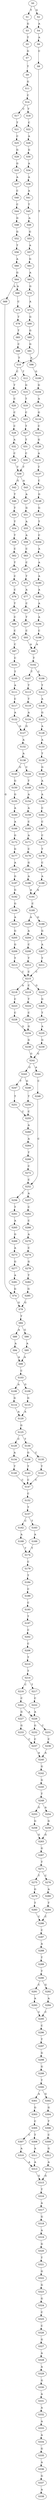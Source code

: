 strict digraph  {
	S0 -> S1 [ label = T ];
	S0 -> S2 [ label = G ];
	S1 -> S3 [ label = G ];
	S2 -> S4 [ label = A ];
	S3 -> S5 [ label = T ];
	S4 -> S6 [ label = A ];
	S5 -> S7 [ label = G ];
	S6 -> S8 [ label = C ];
	S7 -> S9 [ label = T ];
	S8 -> S10 [ label = T ];
	S9 -> S11 [ label = G ];
	S10 -> S12 [ label = T ];
	S10 -> S13 [ label = C ];
	S11 -> S14 [ label = C ];
	S12 -> S15 [ label = G ];
	S13 -> S16 [ label = T ];
	S14 -> S17 [ label = C ];
	S14 -> S18 [ label = T ];
	S15 -> S19 [ label = T ];
	S16 -> S20 [ label = C ];
	S17 -> S21 [ label = T ];
	S18 -> S22 [ label = C ];
	S19 -> S23 [ label = C ];
	S20 -> S24 [ label = C ];
	S21 -> S25 [ label = C ];
	S22 -> S26 [ label = A ];
	S23 -> S27 [ label = T ];
	S24 -> S28 [ label = C ];
	S25 -> S29 [ label = G ];
	S26 -> S30 [ label = G ];
	S27 -> S31 [ label = T ];
	S28 -> S32 [ label = A ];
	S29 -> S33 [ label = G ];
	S30 -> S34 [ label = A ];
	S31 -> S35 [ label = C ];
	S32 -> S36 [ label = C ];
	S33 -> S37 [ label = A ];
	S34 -> S38 [ label = A ];
	S35 -> S39 [ label = T ];
	S36 -> S39 [ label = T ];
	S37 -> S40 [ label = C ];
	S38 -> S41 [ label = A ];
	S39 -> S42 [ label = G ];
	S39 -> S43 [ label = A ];
	S40 -> S44 [ label = C ];
	S41 -> S45 [ label = T ];
	S42 -> S46 [ label = T ];
	S43 -> S47 [ label = A ];
	S44 -> S48 [ label = G ];
	S45 -> S49 [ label = A ];
	S46 -> S50 [ label = T ];
	S47 -> S51 [ label = G ];
	S48 -> S52 [ label = G ];
	S49 -> S53 [ label = G ];
	S50 -> S54 [ label = T ];
	S51 -> S55 [ label = A ];
	S52 -> S56 [ label = T ];
	S53 -> S57 [ label = A ];
	S54 -> S58 [ label = T ];
	S55 -> S59 [ label = A ];
	S56 -> S60 [ label = A ];
	S57 -> S61 [ label = G ];
	S58 -> S62 [ label = C ];
	S59 -> S63 [ label = C ];
	S60 -> S64 [ label = G ];
	S61 -> S65 [ label = A ];
	S62 -> S66 [ label = T ];
	S63 -> S67 [ label = C ];
	S64 -> S68 [ label = A ];
	S64 -> S69 [ label = A ];
	S65 -> S70 [ label = G ];
	S66 -> S71 [ label = C ];
	S67 -> S72 [ label = T ];
	S68 -> S73 [ label = C ];
	S69 -> S74 [ label = G ];
	S70 -> S75 [ label = A ];
	S71 -> S76 [ label = C ];
	S72 -> S77 [ label = A ];
	S73 -> S78 [ label = T ];
	S74 -> S79 [ label = G ];
	S75 -> S80 [ label = G ];
	S76 -> S81 [ label = T ];
	S77 -> S82 [ label = C ];
	S78 -> S83 [ label = T ];
	S79 -> S84 [ label = T ];
	S80 -> S85 [ label = G ];
	S81 -> S86 [ label = C ];
	S82 -> S87 [ label = T ];
	S83 -> S88 [ label = C ];
	S84 -> S89 [ label = A ];
	S84 -> S90 [ label = G ];
	S85 -> S91 [ label = G ];
	S86 -> S92 [ label = C ];
	S87 -> S93 [ label = C ];
	S88 -> S10 [ label = T ];
	S89 -> S94 [ label = A ];
	S90 -> S95 [ label = A ];
	S91 -> S96 [ label = A ];
	S92 -> S97 [ label = C ];
	S93 -> S98 [ label = A ];
	S94 -> S99 [ label = A ];
	S95 -> S99 [ label = A ];
	S96 -> S100 [ label = G ];
	S97 -> S101 [ label = C ];
	S98 -> S102 [ label = T ];
	S99 -> S103 [ label = C ];
	S100 -> S104 [ label = G ];
	S101 -> S105 [ label = T ];
	S102 -> S106 [ label = C ];
	S102 -> S107 [ label = T ];
	S103 -> S108 [ label = A ];
	S103 -> S109 [ label = G ];
	S104 -> S110 [ label = A ];
	S105 -> S111 [ label = A ];
	S106 -> S112 [ label = T ];
	S107 -> S113 [ label = T ];
	S108 -> S114 [ label = G ];
	S109 -> S115 [ label = G ];
	S110 -> S116 [ label = G ];
	S111 -> S117 [ label = C ];
	S112 -> S118 [ label = A ];
	S113 -> S119 [ label = T ];
	S114 -> S120 [ label = A ];
	S115 -> S120 [ label = A ];
	S116 -> S121 [ label = C ];
	S117 -> S122 [ label = A ];
	S118 -> S123 [ label = G ];
	S119 -> S124 [ label = A ];
	S120 -> S125 [ label = G ];
	S121 -> S126 [ label = G ];
	S122 -> S127 [ label = G ];
	S123 -> S128 [ label = A ];
	S124 -> S127 [ label = G ];
	S125 -> S129 [ label = C ];
	S125 -> S130 [ label = T ];
	S126 -> S131 [ label = A ];
	S127 -> S132 [ label = A ];
	S128 -> S133 [ label = A ];
	S129 -> S134 [ label = A ];
	S130 -> S135 [ label = C ];
	S130 -> S136 [ label = G ];
	S131 -> S137 [ label = T ];
	S132 -> S138 [ label = A ];
	S133 -> S139 [ label = T ];
	S134 -> S140 [ label = T ];
	S135 -> S141 [ label = T ];
	S136 -> S142 [ label = T ];
	S137 -> S143 [ label = C ];
	S138 -> S144 [ label = C ];
	S138 -> S145 [ label = G ];
	S139 -> S146 [ label = G ];
	S140 -> S147 [ label = C ];
	S141 -> S147 [ label = C ];
	S142 -> S147 [ label = C ];
	S143 -> S148 [ label = G ];
	S144 -> S149 [ label = T ];
	S145 -> S150 [ label = G ];
	S146 -> S151 [ label = A ];
	S147 -> S152 [ label = C ];
	S148 -> S153 [ label = G ];
	S149 -> S154 [ label = A ];
	S150 -> S155 [ label = G ];
	S151 -> S156 [ label = A ];
	S152 -> S157 [ label = T ];
	S153 -> S158 [ label = T ];
	S154 -> S159 [ label = A ];
	S155 -> S160 [ label = A ];
	S156 -> S161 [ label = C ];
	S157 -> S162 [ label = C ];
	S157 -> S163 [ label = T ];
	S158 -> S164 [ label = C ];
	S159 -> S165 [ label = C ];
	S160 -> S166 [ label = A ];
	S161 -> S167 [ label = C ];
	S162 -> S168 [ label = A ];
	S163 -> S169 [ label = A ];
	S164 -> S170 [ label = A ];
	S165 -> S171 [ label = A ];
	S166 -> S172 [ label = G ];
	S167 -> S173 [ label = C ];
	S168 -> S174 [ label = T ];
	S169 -> S174 [ label = T ];
	S170 -> S175 [ label = A ];
	S171 -> S176 [ label = C ];
	S172 -> S177 [ label = G ];
	S173 -> S178 [ label = T ];
	S174 -> S179 [ label = C ];
	S175 -> S180 [ label = A ];
	S176 -> S181 [ label = G ];
	S177 -> S182 [ label = A ];
	S178 -> S183 [ label = C ];
	S179 -> S184 [ label = T ];
	S180 -> S185 [ label = A ];
	S181 -> S186 [ label = A ];
	S182 -> S187 [ label = G ];
	S183 -> S188 [ label = A ];
	S184 -> S189 [ label = C ];
	S185 -> S190 [ label = A ];
	S186 -> S191 [ label = A ];
	S187 -> S192 [ label = G ];
	S188 -> S191 [ label = A ];
	S189 -> S193 [ label = C ];
	S190 -> S194 [ label = A ];
	S191 -> S195 [ label = C ];
	S192 -> S196 [ label = G ];
	S193 -> S197 [ label = T ];
	S194 -> S198 [ label = C ];
	S195 -> S199 [ label = G ];
	S195 -> S200 [ label = A ];
	S196 -> S201 [ label = A ];
	S197 -> S202 [ label = C ];
	S198 -> S98 [ label = A ];
	S199 -> S203 [ label = G ];
	S200 -> S204 [ label = A ];
	S201 -> S205 [ label = G ];
	S202 -> S206 [ label = C ];
	S203 -> S207 [ label = A ];
	S204 -> S208 [ label = C ];
	S205 -> S209 [ label = G ];
	S206 -> S210 [ label = T ];
	S207 -> S211 [ label = T ];
	S208 -> S212 [ label = T ];
	S209 -> S213 [ label = T ];
	S210 -> S214 [ label = T ];
	S211 -> S215 [ label = C ];
	S212 -> S215 [ label = C ];
	S213 -> S215 [ label = C ];
	S214 -> S216 [ label = C ];
	S214 -> S217 [ label = T ];
	S215 -> S218 [ label = A ];
	S215 -> S219 [ label = C ];
	S215 -> S220 [ label = G ];
	S216 -> S221 [ label = C ];
	S217 -> S222 [ label = C ];
	S218 -> S223 [ label = C ];
	S219 -> S224 [ label = T ];
	S220 -> S225 [ label = G ];
	S221 -> S226 [ label = A ];
	S221 -> S227 [ label = G ];
	S222 -> S226 [ label = A ];
	S223 -> S228 [ label = C ];
	S224 -> S229 [ label = C ];
	S225 -> S230 [ label = T ];
	S226 -> S231 [ label = C ];
	S226 -> S232 [ label = G ];
	S227 -> S233 [ label = G ];
	S228 -> S234 [ label = G ];
	S229 -> S234 [ label = G ];
	S230 -> S235 [ label = A ];
	S231 -> S236 [ label = C ];
	S232 -> S237 [ label = C ];
	S233 -> S237 [ label = C ];
	S234 -> S238 [ label = G ];
	S235 -> S239 [ label = G ];
	S236 -> S240 [ label = A ];
	S237 -> S240 [ label = A ];
	S238 -> S241 [ label = G ];
	S239 -> S241 [ label = G ];
	S240 -> S242 [ label = G ];
	S241 -> S243 [ label = G ];
	S241 -> S244 [ label = A ];
	S242 -> S245 [ label = G ];
	S243 -> S246 [ label = G ];
	S243 -> S247 [ label = T ];
	S244 -> S248 [ label = C ];
	S245 -> S249 [ label = T ];
	S246 -> S250 [ label = T ];
	S247 -> S251 [ label = T ];
	S248 -> S252 [ label = C ];
	S249 -> S253 [ label = G ];
	S249 -> S254 [ label = A ];
	S250 -> S255 [ label = C ];
	S251 -> S255 [ label = C ];
	S252 -> S256 [ label = T ];
	S252 -> S257 [ label = A ];
	S253 -> S258 [ label = G ];
	S254 -> S259 [ label = G ];
	S255 -> S260 [ label = A ];
	S256 -> S261 [ label = T ];
	S257 -> S262 [ label = C ];
	S258 -> S263 [ label = G ];
	S259 -> S263 [ label = G ];
	S260 -> S264 [ label = A ];
	S261 -> S265 [ label = A ];
	S262 -> S266 [ label = C ];
	S263 -> S267 [ label = G ];
	S264 -> S268 [ label = T ];
	S265 -> S269 [ label = G ];
	S266 -> S270 [ label = A ];
	S267 -> S271 [ label = T ];
	S268 -> S272 [ label = C ];
	S269 -> S273 [ label = A ];
	S270 -> S274 [ label = C ];
	S271 -> S275 [ label = T ];
	S271 -> S276 [ label = C ];
	S272 -> S252 [ label = C ];
	S273 -> S277 [ label = G ];
	S274 -> S278 [ label = G ];
	S275 -> S279 [ label = G ];
	S276 -> S280 [ label = A ];
	S277 -> S281 [ label = A ];
	S278 -> S282 [ label = T ];
	S279 -> S283 [ label = T ];
	S280 -> S284 [ label = T ];
	S281 -> S74 [ label = G ];
	S282 -> S285 [ label = G ];
	S283 -> S286 [ label = C ];
	S284 -> S286 [ label = C ];
	S285 -> S79 [ label = G ];
	S286 -> S287 [ label = C ];
	S287 -> S288 [ label = A ];
	S288 -> S289 [ label = T ];
	S289 -> S290 [ label = T ];
	S290 -> S291 [ label = C ];
	S290 -> S292 [ label = G ];
	S291 -> S293 [ label = A ];
	S292 -> S294 [ label = A ];
	S293 -> S295 [ label = C ];
	S294 -> S295 [ label = C ];
	S295 -> S296 [ label = C ];
	S296 -> S297 [ label = T ];
	S297 -> S298 [ label = G ];
	S298 -> S299 [ label = G ];
	S299 -> S300 [ label = T ];
	S300 -> S301 [ label = A ];
	S300 -> S302 [ label = G ];
	S301 -> S303 [ label = G ];
	S302 -> S304 [ label = G ];
	S303 -> S305 [ label = C ];
	S304 -> S306 [ label = T ];
	S305 -> S307 [ label = C ];
	S305 -> S308 [ label = T ];
	S306 -> S309 [ label = C ];
	S307 -> S310 [ label = A ];
	S308 -> S311 [ label = A ];
	S309 -> S312 [ label = G ];
	S310 -> S313 [ label = A ];
	S311 -> S313 [ label = A ];
	S312 -> S314 [ label = A ];
	S313 -> S315 [ label = G ];
	S314 -> S315 [ label = G ];
	S315 -> S316 [ label = T ];
	S316 -> S317 [ label = A ];
	S317 -> S318 [ label = G ];
	S318 -> S319 [ label = A ];
	S319 -> S320 [ label = G ];
	S320 -> S321 [ label = T ];
	S321 -> S322 [ label = G ];
	S322 -> S323 [ label = G ];
	S323 -> S324 [ label = G ];
	S324 -> S325 [ label = C ];
	S325 -> S326 [ label = C ];
	S326 -> S327 [ label = G ];
	S327 -> S328 [ label = A ];
	S328 -> S329 [ label = A ];
	S329 -> S330 [ label = G ];
	S330 -> S331 [ label = A ];
	S331 -> S332 [ label = A ];
	S332 -> S333 [ label = A ];
	S333 -> S334 [ label = A ];
	S334 -> S335 [ label = G ];
	S335 -> S336 [ label = A ];
	S336 -> S337 [ label = G ];
	S337 -> S338 [ label = A ];
}
